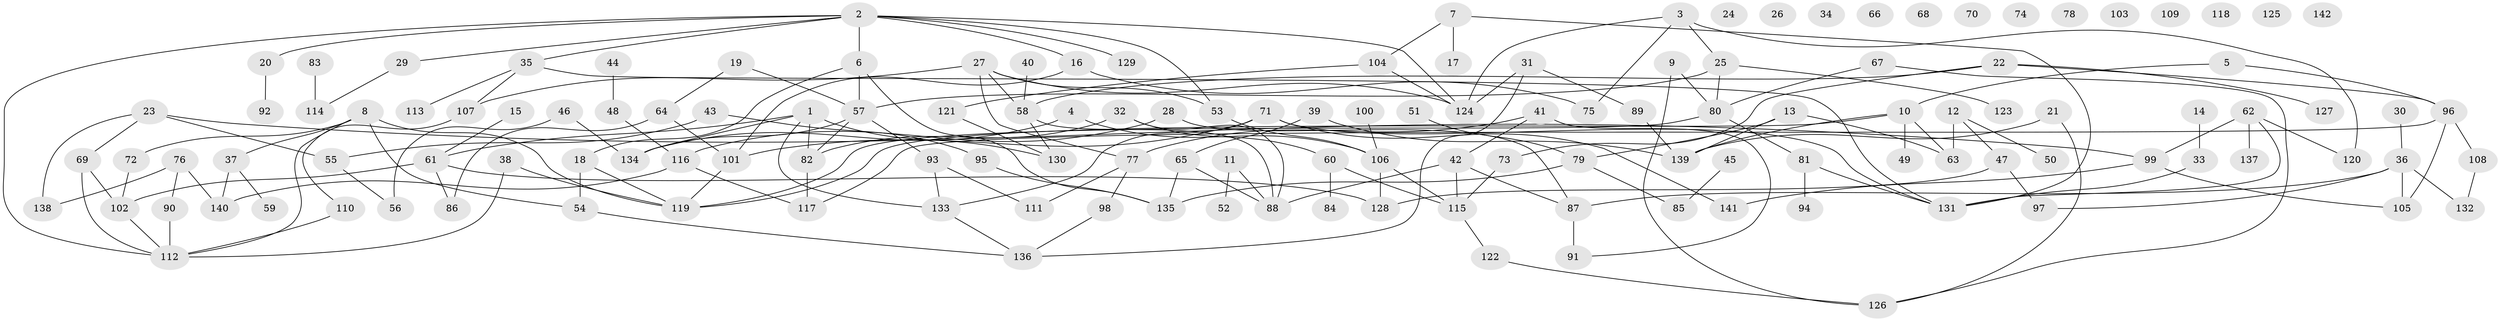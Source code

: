 // coarse degree distribution, {7: 0.0392156862745098, 11: 0.00980392156862745, 4: 0.14705882352941177, 2: 0.20588235294117646, 5: 0.06862745098039216, 9: 0.00980392156862745, 3: 0.16666666666666666, 1: 0.17647058823529413, 0: 0.12745098039215685, 8: 0.029411764705882353, 6: 0.0196078431372549}
// Generated by graph-tools (version 1.1) at 2025/41/03/06/25 10:41:22]
// undirected, 142 vertices, 187 edges
graph export_dot {
graph [start="1"]
  node [color=gray90,style=filled];
  1;
  2;
  3;
  4;
  5;
  6;
  7;
  8;
  9;
  10;
  11;
  12;
  13;
  14;
  15;
  16;
  17;
  18;
  19;
  20;
  21;
  22;
  23;
  24;
  25;
  26;
  27;
  28;
  29;
  30;
  31;
  32;
  33;
  34;
  35;
  36;
  37;
  38;
  39;
  40;
  41;
  42;
  43;
  44;
  45;
  46;
  47;
  48;
  49;
  50;
  51;
  52;
  53;
  54;
  55;
  56;
  57;
  58;
  59;
  60;
  61;
  62;
  63;
  64;
  65;
  66;
  67;
  68;
  69;
  70;
  71;
  72;
  73;
  74;
  75;
  76;
  77;
  78;
  79;
  80;
  81;
  82;
  83;
  84;
  85;
  86;
  87;
  88;
  89;
  90;
  91;
  92;
  93;
  94;
  95;
  96;
  97;
  98;
  99;
  100;
  101;
  102;
  103;
  104;
  105;
  106;
  107;
  108;
  109;
  110;
  111;
  112;
  113;
  114;
  115;
  116;
  117;
  118;
  119;
  120;
  121;
  122;
  123;
  124;
  125;
  126;
  127;
  128;
  129;
  130;
  131;
  132;
  133;
  134;
  135;
  136;
  137;
  138;
  139;
  140;
  141;
  142;
  1 -- 61;
  1 -- 82;
  1 -- 130;
  1 -- 133;
  1 -- 134;
  2 -- 6;
  2 -- 16;
  2 -- 20;
  2 -- 29;
  2 -- 35;
  2 -- 53;
  2 -- 112;
  2 -- 124;
  2 -- 129;
  3 -- 25;
  3 -- 75;
  3 -- 120;
  3 -- 124;
  4 -- 106;
  4 -- 134;
  5 -- 10;
  5 -- 96;
  6 -- 18;
  6 -- 57;
  6 -- 135;
  7 -- 17;
  7 -- 104;
  7 -- 131;
  8 -- 37;
  8 -- 54;
  8 -- 72;
  8 -- 112;
  8 -- 119;
  9 -- 80;
  9 -- 126;
  10 -- 49;
  10 -- 63;
  10 -- 119;
  10 -- 139;
  11 -- 52;
  11 -- 88;
  12 -- 47;
  12 -- 50;
  12 -- 63;
  13 -- 63;
  13 -- 79;
  13 -- 139;
  14 -- 33;
  15 -- 61;
  16 -- 75;
  16 -- 101;
  18 -- 54;
  18 -- 119;
  19 -- 57;
  19 -- 64;
  20 -- 92;
  21 -- 126;
  21 -- 139;
  22 -- 58;
  22 -- 73;
  22 -- 96;
  22 -- 127;
  23 -- 55;
  23 -- 69;
  23 -- 99;
  23 -- 138;
  25 -- 57;
  25 -- 80;
  25 -- 123;
  27 -- 53;
  27 -- 58;
  27 -- 77;
  27 -- 107;
  27 -- 124;
  28 -- 87;
  28 -- 116;
  29 -- 114;
  30 -- 36;
  31 -- 89;
  31 -- 124;
  31 -- 136;
  32 -- 60;
  32 -- 82;
  32 -- 88;
  33 -- 131;
  35 -- 107;
  35 -- 113;
  35 -- 131;
  36 -- 87;
  36 -- 97;
  36 -- 105;
  36 -- 132;
  37 -- 59;
  37 -- 140;
  38 -- 112;
  38 -- 119;
  39 -- 65;
  39 -- 139;
  40 -- 58;
  41 -- 42;
  41 -- 77;
  41 -- 91;
  42 -- 87;
  42 -- 88;
  42 -- 115;
  43 -- 55;
  43 -- 95;
  44 -- 48;
  45 -- 85;
  46 -- 56;
  46 -- 134;
  47 -- 97;
  47 -- 128;
  48 -- 116;
  51 -- 79;
  53 -- 106;
  54 -- 136;
  55 -- 56;
  57 -- 82;
  57 -- 93;
  57 -- 134;
  58 -- 88;
  58 -- 130;
  60 -- 84;
  60 -- 115;
  61 -- 86;
  61 -- 102;
  61 -- 128;
  62 -- 99;
  62 -- 120;
  62 -- 131;
  62 -- 137;
  64 -- 86;
  64 -- 101;
  65 -- 88;
  65 -- 135;
  67 -- 80;
  67 -- 126;
  69 -- 102;
  69 -- 112;
  71 -- 101;
  71 -- 131;
  71 -- 133;
  71 -- 141;
  72 -- 102;
  73 -- 115;
  76 -- 90;
  76 -- 138;
  76 -- 140;
  77 -- 98;
  77 -- 111;
  79 -- 85;
  79 -- 135;
  80 -- 81;
  80 -- 119;
  81 -- 94;
  81 -- 131;
  82 -- 117;
  83 -- 114;
  87 -- 91;
  89 -- 139;
  90 -- 112;
  93 -- 111;
  93 -- 133;
  95 -- 135;
  96 -- 105;
  96 -- 108;
  96 -- 117;
  98 -- 136;
  99 -- 105;
  99 -- 141;
  100 -- 106;
  101 -- 119;
  102 -- 112;
  104 -- 121;
  104 -- 124;
  106 -- 115;
  106 -- 128;
  107 -- 110;
  108 -- 132;
  110 -- 112;
  115 -- 122;
  116 -- 117;
  116 -- 140;
  121 -- 130;
  122 -- 126;
  133 -- 136;
}
